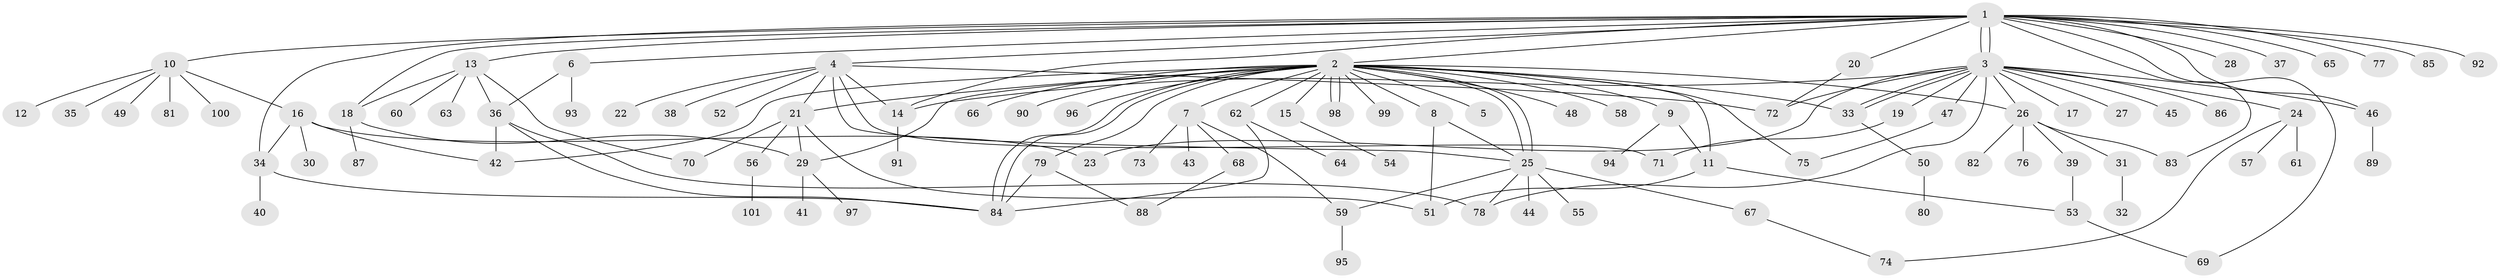 // Generated by graph-tools (version 1.1) at 2025/25/03/09/25 03:25:54]
// undirected, 101 vertices, 141 edges
graph export_dot {
graph [start="1"]
  node [color=gray90,style=filled];
  1;
  2;
  3;
  4;
  5;
  6;
  7;
  8;
  9;
  10;
  11;
  12;
  13;
  14;
  15;
  16;
  17;
  18;
  19;
  20;
  21;
  22;
  23;
  24;
  25;
  26;
  27;
  28;
  29;
  30;
  31;
  32;
  33;
  34;
  35;
  36;
  37;
  38;
  39;
  40;
  41;
  42;
  43;
  44;
  45;
  46;
  47;
  48;
  49;
  50;
  51;
  52;
  53;
  54;
  55;
  56;
  57;
  58;
  59;
  60;
  61;
  62;
  63;
  64;
  65;
  66;
  67;
  68;
  69;
  70;
  71;
  72;
  73;
  74;
  75;
  76;
  77;
  78;
  79;
  80;
  81;
  82;
  83;
  84;
  85;
  86;
  87;
  88;
  89;
  90;
  91;
  92;
  93;
  94;
  95;
  96;
  97;
  98;
  99;
  100;
  101;
  1 -- 2;
  1 -- 3;
  1 -- 3;
  1 -- 4;
  1 -- 6;
  1 -- 10;
  1 -- 13;
  1 -- 14;
  1 -- 18;
  1 -- 20;
  1 -- 28;
  1 -- 34;
  1 -- 37;
  1 -- 46;
  1 -- 65;
  1 -- 69;
  1 -- 77;
  1 -- 83;
  1 -- 85;
  1 -- 92;
  2 -- 5;
  2 -- 7;
  2 -- 8;
  2 -- 9;
  2 -- 11;
  2 -- 15;
  2 -- 21;
  2 -- 25;
  2 -- 25;
  2 -- 26;
  2 -- 29;
  2 -- 33;
  2 -- 42;
  2 -- 48;
  2 -- 58;
  2 -- 62;
  2 -- 66;
  2 -- 75;
  2 -- 79;
  2 -- 84;
  2 -- 84;
  2 -- 90;
  2 -- 96;
  2 -- 98;
  2 -- 98;
  2 -- 99;
  3 -- 14;
  3 -- 17;
  3 -- 19;
  3 -- 23;
  3 -- 24;
  3 -- 26;
  3 -- 27;
  3 -- 33;
  3 -- 33;
  3 -- 45;
  3 -- 46;
  3 -- 47;
  3 -- 72;
  3 -- 78;
  3 -- 86;
  4 -- 14;
  4 -- 21;
  4 -- 22;
  4 -- 25;
  4 -- 38;
  4 -- 52;
  4 -- 71;
  4 -- 72;
  6 -- 36;
  6 -- 93;
  7 -- 43;
  7 -- 59;
  7 -- 68;
  7 -- 73;
  8 -- 25;
  8 -- 51;
  9 -- 11;
  9 -- 94;
  10 -- 12;
  10 -- 16;
  10 -- 35;
  10 -- 49;
  10 -- 81;
  10 -- 100;
  11 -- 51;
  11 -- 53;
  13 -- 18;
  13 -- 36;
  13 -- 60;
  13 -- 63;
  13 -- 70;
  14 -- 91;
  15 -- 54;
  16 -- 23;
  16 -- 30;
  16 -- 34;
  16 -- 42;
  18 -- 29;
  18 -- 87;
  19 -- 71;
  20 -- 72;
  21 -- 29;
  21 -- 51;
  21 -- 56;
  21 -- 70;
  24 -- 57;
  24 -- 61;
  24 -- 74;
  25 -- 44;
  25 -- 55;
  25 -- 59;
  25 -- 67;
  25 -- 78;
  26 -- 31;
  26 -- 39;
  26 -- 76;
  26 -- 82;
  26 -- 83;
  29 -- 41;
  29 -- 97;
  31 -- 32;
  33 -- 50;
  34 -- 40;
  34 -- 84;
  36 -- 42;
  36 -- 78;
  36 -- 84;
  39 -- 53;
  46 -- 89;
  47 -- 75;
  50 -- 80;
  53 -- 69;
  56 -- 101;
  59 -- 95;
  62 -- 64;
  62 -- 84;
  67 -- 74;
  68 -- 88;
  79 -- 84;
  79 -- 88;
}
